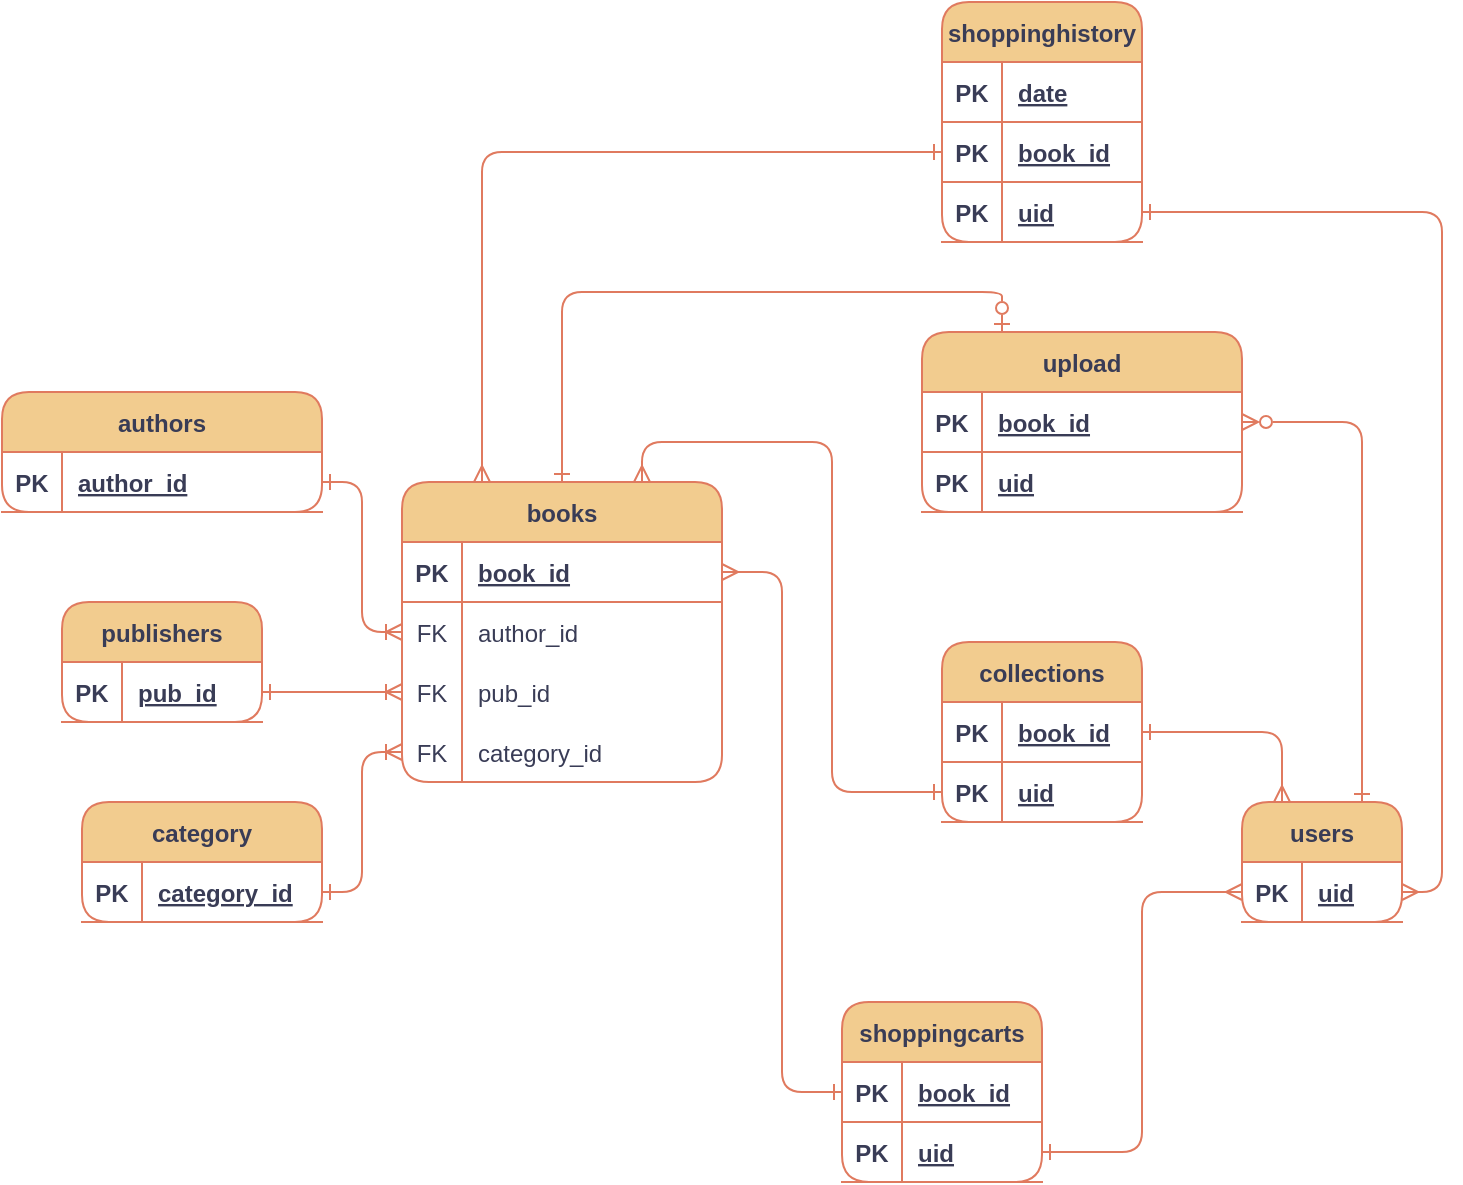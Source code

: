 <mxfile version="22.1.2" type="device">
  <diagram id="C5RBs43oDa-KdzZeNtuy" name="Page-1">
    <mxGraphModel dx="3702" dy="823" grid="1" gridSize="10" guides="1" tooltips="1" connect="1" arrows="1" fold="1" page="1" pageScale="1" pageWidth="827" pageHeight="1169" math="0" shadow="0">
      <root>
        <mxCell id="WIyWlLk6GJQsqaUBKTNV-0" />
        <mxCell id="WIyWlLk6GJQsqaUBKTNV-1" parent="WIyWlLk6GJQsqaUBKTNV-0" />
        <mxCell id="n1B3bG07Pymk0ozTTaGz-98" style="edgeStyle=orthogonalEdgeStyle;rounded=1;orthogonalLoop=1;jettySize=auto;html=1;exitX=0.75;exitY=0;exitDx=0;exitDy=0;entryX=0;entryY=0.5;entryDx=0;entryDy=0;strokeColor=#E07A5F;fontColor=default;fillColor=#F2CC8F;startArrow=ERmany;startFill=0;endArrow=ERone;endFill=0;labelBackgroundColor=none;" parent="WIyWlLk6GJQsqaUBKTNV-1" source="n1B3bG07Pymk0ozTTaGz-0" target="n1B3bG07Pymk0ozTTaGz-90" edge="1">
          <mxGeometry relative="1" as="geometry" />
        </mxCell>
        <mxCell id="n1B3bG07Pymk0ozTTaGz-100" style="edgeStyle=orthogonalEdgeStyle;rounded=1;orthogonalLoop=1;jettySize=auto;html=1;exitX=0.25;exitY=0;exitDx=0;exitDy=0;entryX=0;entryY=0.5;entryDx=0;entryDy=0;strokeColor=#E07A5F;fontColor=default;fillColor=#F2CC8F;startArrow=ERmany;startFill=0;endArrow=ERone;endFill=0;labelBackgroundColor=none;" parent="WIyWlLk6GJQsqaUBKTNV-1" source="n1B3bG07Pymk0ozTTaGz-0" target="n1B3bG07Pymk0ozTTaGz-80" edge="1">
          <mxGeometry relative="1" as="geometry" />
        </mxCell>
        <mxCell id="zCOiCKSvqBVDCVRFatO3-7" style="edgeStyle=orthogonalEdgeStyle;rounded=1;orthogonalLoop=1;jettySize=auto;html=1;exitX=0.5;exitY=0;exitDx=0;exitDy=0;entryX=0.25;entryY=0;entryDx=0;entryDy=0;strokeColor=#E07A5F;fontColor=#393C56;fillColor=#F2CC8F;startArrow=ERone;startFill=0;endArrow=ERzeroToOne;endFill=0;" edge="1" parent="WIyWlLk6GJQsqaUBKTNV-1" source="n1B3bG07Pymk0ozTTaGz-0" target="zCOiCKSvqBVDCVRFatO3-0">
          <mxGeometry relative="1" as="geometry" />
        </mxCell>
        <mxCell id="n1B3bG07Pymk0ozTTaGz-0" value="books" style="shape=table;startSize=30;container=1;collapsible=1;childLayout=tableLayout;fixedRows=1;rowLines=0;fontStyle=1;align=center;resizeLast=1;rounded=1;labelBackgroundColor=none;fillColor=#F2CC8F;strokeColor=#E07A5F;fontColor=#393C56;" parent="WIyWlLk6GJQsqaUBKTNV-1" vertex="1">
          <mxGeometry x="-2260" y="380" width="160" height="150" as="geometry" />
        </mxCell>
        <mxCell id="n1B3bG07Pymk0ozTTaGz-1" value="" style="shape=tableRow;horizontal=0;startSize=0;swimlaneHead=0;swimlaneBody=0;fillColor=none;collapsible=0;dropTarget=0;points=[[0,0.5],[1,0.5]];portConstraint=eastwest;strokeColor=#E07A5F;top=0;left=0;right=0;bottom=1;rounded=1;labelBackgroundColor=none;fontColor=#393C56;" parent="n1B3bG07Pymk0ozTTaGz-0" vertex="1">
          <mxGeometry y="30" width="160" height="30" as="geometry" />
        </mxCell>
        <mxCell id="n1B3bG07Pymk0ozTTaGz-2" value="PK" style="shape=partialRectangle;overflow=hidden;connectable=0;fillColor=none;strokeColor=#E07A5F;top=0;left=0;bottom=0;right=0;fontStyle=1;rounded=1;labelBackgroundColor=none;fontColor=#393C56;" parent="n1B3bG07Pymk0ozTTaGz-1" vertex="1">
          <mxGeometry width="30" height="30" as="geometry">
            <mxRectangle width="30" height="30" as="alternateBounds" />
          </mxGeometry>
        </mxCell>
        <mxCell id="n1B3bG07Pymk0ozTTaGz-3" value="book_id " style="shape=partialRectangle;overflow=hidden;connectable=0;fillColor=none;align=left;strokeColor=#E07A5F;top=0;left=0;bottom=0;right=0;spacingLeft=6;fontStyle=5;rounded=1;labelBackgroundColor=none;fontColor=#393C56;" parent="n1B3bG07Pymk0ozTTaGz-1" vertex="1">
          <mxGeometry x="30" width="130" height="30" as="geometry">
            <mxRectangle width="130" height="30" as="alternateBounds" />
          </mxGeometry>
        </mxCell>
        <mxCell id="n1B3bG07Pymk0ozTTaGz-4" value="" style="shape=tableRow;horizontal=0;startSize=0;swimlaneHead=0;swimlaneBody=0;fillColor=none;collapsible=0;dropTarget=0;points=[[0,0.5],[1,0.5]];portConstraint=eastwest;strokeColor=#E07A5F;top=0;left=0;right=0;bottom=0;rounded=1;labelBackgroundColor=none;fontColor=#393C56;" parent="n1B3bG07Pymk0ozTTaGz-0" vertex="1">
          <mxGeometry y="60" width="160" height="30" as="geometry" />
        </mxCell>
        <mxCell id="n1B3bG07Pymk0ozTTaGz-5" value="FK" style="shape=partialRectangle;overflow=hidden;connectable=0;fillColor=none;strokeColor=#E07A5F;top=0;left=0;bottom=0;right=0;rounded=1;labelBackgroundColor=none;fontColor=#393C56;" parent="n1B3bG07Pymk0ozTTaGz-4" vertex="1">
          <mxGeometry width="30" height="30" as="geometry">
            <mxRectangle width="30" height="30" as="alternateBounds" />
          </mxGeometry>
        </mxCell>
        <mxCell id="n1B3bG07Pymk0ozTTaGz-6" value="author_id" style="shape=partialRectangle;overflow=hidden;connectable=0;fillColor=none;align=left;strokeColor=#E07A5F;top=0;left=0;bottom=0;right=0;spacingLeft=6;rounded=1;labelBackgroundColor=none;fontColor=#393C56;" parent="n1B3bG07Pymk0ozTTaGz-4" vertex="1">
          <mxGeometry x="30" width="130" height="30" as="geometry">
            <mxRectangle width="130" height="30" as="alternateBounds" />
          </mxGeometry>
        </mxCell>
        <mxCell id="n1B3bG07Pymk0ozTTaGz-7" value="" style="shape=tableRow;horizontal=0;startSize=0;swimlaneHead=0;swimlaneBody=0;fillColor=none;collapsible=0;dropTarget=0;points=[[0,0.5],[1,0.5]];portConstraint=eastwest;strokeColor=#E07A5F;top=0;left=0;right=0;bottom=0;rounded=1;labelBackgroundColor=none;fontColor=#393C56;" parent="n1B3bG07Pymk0ozTTaGz-0" vertex="1">
          <mxGeometry y="90" width="160" height="30" as="geometry" />
        </mxCell>
        <mxCell id="n1B3bG07Pymk0ozTTaGz-8" value="FK" style="shape=partialRectangle;overflow=hidden;connectable=0;fillColor=none;strokeColor=#E07A5F;top=0;left=0;bottom=0;right=0;rounded=1;labelBackgroundColor=none;fontColor=#393C56;" parent="n1B3bG07Pymk0ozTTaGz-7" vertex="1">
          <mxGeometry width="30" height="30" as="geometry">
            <mxRectangle width="30" height="30" as="alternateBounds" />
          </mxGeometry>
        </mxCell>
        <mxCell id="n1B3bG07Pymk0ozTTaGz-9" value="pub_id" style="shape=partialRectangle;overflow=hidden;connectable=0;fillColor=none;align=left;strokeColor=#E07A5F;top=0;left=0;bottom=0;right=0;spacingLeft=6;rounded=1;labelBackgroundColor=none;fontColor=#393C56;" parent="n1B3bG07Pymk0ozTTaGz-7" vertex="1">
          <mxGeometry x="30" width="130" height="30" as="geometry">
            <mxRectangle width="130" height="30" as="alternateBounds" />
          </mxGeometry>
        </mxCell>
        <mxCell id="n1B3bG07Pymk0ozTTaGz-10" value="" style="shape=tableRow;horizontal=0;startSize=0;swimlaneHead=0;swimlaneBody=0;fillColor=none;collapsible=0;dropTarget=0;points=[[0,0.5],[1,0.5]];portConstraint=eastwest;strokeColor=#E07A5F;top=0;left=0;right=0;bottom=0;rounded=1;labelBackgroundColor=none;fontColor=#393C56;" parent="n1B3bG07Pymk0ozTTaGz-0" vertex="1">
          <mxGeometry y="120" width="160" height="30" as="geometry" />
        </mxCell>
        <mxCell id="n1B3bG07Pymk0ozTTaGz-11" value="FK" style="shape=partialRectangle;overflow=hidden;connectable=0;fillColor=none;strokeColor=#E07A5F;top=0;left=0;bottom=0;right=0;rounded=1;labelBackgroundColor=none;fontColor=#393C56;" parent="n1B3bG07Pymk0ozTTaGz-10" vertex="1">
          <mxGeometry width="30" height="30" as="geometry">
            <mxRectangle width="30" height="30" as="alternateBounds" />
          </mxGeometry>
        </mxCell>
        <mxCell id="n1B3bG07Pymk0ozTTaGz-12" value="category_id" style="shape=partialRectangle;overflow=hidden;connectable=0;fillColor=none;align=left;strokeColor=#E07A5F;top=0;left=0;bottom=0;right=0;spacingLeft=6;rounded=1;labelBackgroundColor=none;fontColor=#393C56;" parent="n1B3bG07Pymk0ozTTaGz-10" vertex="1">
          <mxGeometry x="30" width="130" height="30" as="geometry">
            <mxRectangle width="130" height="30" as="alternateBounds" />
          </mxGeometry>
        </mxCell>
        <mxCell id="n1B3bG07Pymk0ozTTaGz-53" value="authors" style="shape=table;startSize=30;container=1;collapsible=1;childLayout=tableLayout;fixedRows=1;rowLines=0;fontStyle=1;align=center;resizeLast=1;rounded=1;labelBackgroundColor=none;fillColor=#F2CC8F;strokeColor=#E07A5F;fontColor=#393C56;" parent="WIyWlLk6GJQsqaUBKTNV-1" vertex="1">
          <mxGeometry x="-2460" y="335" width="160" height="60" as="geometry" />
        </mxCell>
        <mxCell id="n1B3bG07Pymk0ozTTaGz-54" value="" style="shape=tableRow;horizontal=0;startSize=0;swimlaneHead=0;swimlaneBody=0;fillColor=none;collapsible=0;dropTarget=0;points=[[0,0.5],[1,0.5]];portConstraint=eastwest;strokeColor=#E07A5F;top=0;left=0;right=0;bottom=1;rounded=1;labelBackgroundColor=none;fontColor=#393C56;" parent="n1B3bG07Pymk0ozTTaGz-53" vertex="1">
          <mxGeometry y="30" width="160" height="30" as="geometry" />
        </mxCell>
        <mxCell id="n1B3bG07Pymk0ozTTaGz-55" value="PK" style="shape=partialRectangle;overflow=hidden;connectable=0;fillColor=none;strokeColor=#E07A5F;top=0;left=0;bottom=0;right=0;fontStyle=1;rounded=1;labelBackgroundColor=none;fontColor=#393C56;" parent="n1B3bG07Pymk0ozTTaGz-54" vertex="1">
          <mxGeometry width="30" height="30" as="geometry">
            <mxRectangle width="30" height="30" as="alternateBounds" />
          </mxGeometry>
        </mxCell>
        <mxCell id="n1B3bG07Pymk0ozTTaGz-56" value="author_id" style="shape=partialRectangle;overflow=hidden;connectable=0;fillColor=none;align=left;strokeColor=#E07A5F;top=0;left=0;bottom=0;right=0;spacingLeft=6;fontStyle=5;rounded=1;labelBackgroundColor=none;fontColor=#393C56;" parent="n1B3bG07Pymk0ozTTaGz-54" vertex="1">
          <mxGeometry x="30" width="130" height="30" as="geometry">
            <mxRectangle width="130" height="30" as="alternateBounds" />
          </mxGeometry>
        </mxCell>
        <mxCell id="n1B3bG07Pymk0ozTTaGz-57" value="publishers" style="shape=table;startSize=30;container=1;collapsible=1;childLayout=tableLayout;fixedRows=1;rowLines=0;fontStyle=1;align=center;resizeLast=1;rounded=1;labelBackgroundColor=none;fillColor=#F2CC8F;strokeColor=#E07A5F;fontColor=#393C56;" parent="WIyWlLk6GJQsqaUBKTNV-1" vertex="1">
          <mxGeometry x="-2430" y="440" width="100" height="60" as="geometry" />
        </mxCell>
        <mxCell id="n1B3bG07Pymk0ozTTaGz-58" value="" style="shape=tableRow;horizontal=0;startSize=0;swimlaneHead=0;swimlaneBody=0;fillColor=none;collapsible=0;dropTarget=0;points=[[0,0.5],[1,0.5]];portConstraint=eastwest;strokeColor=#E07A5F;top=0;left=0;right=0;bottom=1;rounded=1;labelBackgroundColor=none;fontColor=#393C56;" parent="n1B3bG07Pymk0ozTTaGz-57" vertex="1">
          <mxGeometry y="30" width="100" height="30" as="geometry" />
        </mxCell>
        <mxCell id="n1B3bG07Pymk0ozTTaGz-59" value="PK" style="shape=partialRectangle;overflow=hidden;connectable=0;fillColor=none;strokeColor=#E07A5F;top=0;left=0;bottom=0;right=0;fontStyle=1;rounded=1;labelBackgroundColor=none;fontColor=#393C56;" parent="n1B3bG07Pymk0ozTTaGz-58" vertex="1">
          <mxGeometry width="30" height="30" as="geometry">
            <mxRectangle width="30" height="30" as="alternateBounds" />
          </mxGeometry>
        </mxCell>
        <mxCell id="n1B3bG07Pymk0ozTTaGz-60" value="pub_id" style="shape=partialRectangle;overflow=hidden;connectable=0;fillColor=none;align=left;strokeColor=#E07A5F;top=0;left=0;bottom=0;right=0;spacingLeft=6;fontStyle=5;rounded=1;labelBackgroundColor=none;fontColor=#393C56;" parent="n1B3bG07Pymk0ozTTaGz-58" vertex="1">
          <mxGeometry x="30" width="70" height="30" as="geometry">
            <mxRectangle width="70" height="30" as="alternateBounds" />
          </mxGeometry>
        </mxCell>
        <mxCell id="n1B3bG07Pymk0ozTTaGz-61" value="category" style="shape=table;startSize=30;container=1;collapsible=1;childLayout=tableLayout;fixedRows=1;rowLines=0;fontStyle=1;align=center;resizeLast=1;rounded=1;labelBackgroundColor=none;fillColor=#F2CC8F;strokeColor=#E07A5F;fontColor=#393C56;" parent="WIyWlLk6GJQsqaUBKTNV-1" vertex="1">
          <mxGeometry x="-2420" y="540" width="120" height="60" as="geometry" />
        </mxCell>
        <mxCell id="n1B3bG07Pymk0ozTTaGz-62" value="" style="shape=tableRow;horizontal=0;startSize=0;swimlaneHead=0;swimlaneBody=0;fillColor=none;collapsible=0;dropTarget=0;points=[[0,0.5],[1,0.5]];portConstraint=eastwest;strokeColor=#E07A5F;top=0;left=0;right=0;bottom=1;rounded=1;labelBackgroundColor=none;fontColor=#393C56;" parent="n1B3bG07Pymk0ozTTaGz-61" vertex="1">
          <mxGeometry y="30" width="120" height="30" as="geometry" />
        </mxCell>
        <mxCell id="n1B3bG07Pymk0ozTTaGz-63" value="PK" style="shape=partialRectangle;overflow=hidden;connectable=0;fillColor=none;strokeColor=#E07A5F;top=0;left=0;bottom=0;right=0;fontStyle=1;rounded=1;labelBackgroundColor=none;fontColor=#393C56;" parent="n1B3bG07Pymk0ozTTaGz-62" vertex="1">
          <mxGeometry width="30" height="30" as="geometry">
            <mxRectangle width="30" height="30" as="alternateBounds" />
          </mxGeometry>
        </mxCell>
        <mxCell id="n1B3bG07Pymk0ozTTaGz-64" value="category_id" style="shape=partialRectangle;overflow=hidden;connectable=0;fillColor=none;align=left;strokeColor=#E07A5F;top=0;left=0;bottom=0;right=0;spacingLeft=6;fontStyle=5;rounded=1;labelBackgroundColor=none;fontColor=#393C56;" parent="n1B3bG07Pymk0ozTTaGz-62" vertex="1">
          <mxGeometry x="30" width="90" height="30" as="geometry">
            <mxRectangle width="90" height="30" as="alternateBounds" />
          </mxGeometry>
        </mxCell>
        <mxCell id="n1B3bG07Pymk0ozTTaGz-65" value="users" style="shape=table;startSize=30;container=1;collapsible=1;childLayout=tableLayout;fixedRows=1;rowLines=0;fontStyle=1;align=center;resizeLast=1;rounded=1;labelBackgroundColor=none;fillColor=#F2CC8F;strokeColor=#E07A5F;fontColor=#393C56;" parent="WIyWlLk6GJQsqaUBKTNV-1" vertex="1">
          <mxGeometry x="-1840" y="540" width="80" height="60" as="geometry" />
        </mxCell>
        <mxCell id="n1B3bG07Pymk0ozTTaGz-66" value="" style="shape=tableRow;horizontal=0;startSize=0;swimlaneHead=0;swimlaneBody=0;fillColor=none;collapsible=0;dropTarget=0;points=[[0,0.5],[1,0.5]];portConstraint=eastwest;strokeColor=#E07A5F;top=0;left=0;right=0;bottom=1;rounded=1;labelBackgroundColor=none;fontColor=#393C56;" parent="n1B3bG07Pymk0ozTTaGz-65" vertex="1">
          <mxGeometry y="30" width="80" height="30" as="geometry" />
        </mxCell>
        <mxCell id="n1B3bG07Pymk0ozTTaGz-67" value="PK" style="shape=partialRectangle;overflow=hidden;connectable=0;fillColor=none;strokeColor=#E07A5F;top=0;left=0;bottom=0;right=0;fontStyle=1;rounded=1;labelBackgroundColor=none;fontColor=#393C56;" parent="n1B3bG07Pymk0ozTTaGz-66" vertex="1">
          <mxGeometry width="30" height="30" as="geometry">
            <mxRectangle width="30" height="30" as="alternateBounds" />
          </mxGeometry>
        </mxCell>
        <mxCell id="n1B3bG07Pymk0ozTTaGz-68" value="uid" style="shape=partialRectangle;overflow=hidden;connectable=0;fillColor=none;align=left;strokeColor=#E07A5F;top=0;left=0;bottom=0;right=0;spacingLeft=6;fontStyle=5;rounded=1;labelBackgroundColor=none;fontColor=#393C56;" parent="n1B3bG07Pymk0ozTTaGz-66" vertex="1">
          <mxGeometry x="30" width="50" height="30" as="geometry">
            <mxRectangle width="50" height="30" as="alternateBounds" />
          </mxGeometry>
        </mxCell>
        <mxCell id="n1B3bG07Pymk0ozTTaGz-69" value="shoppingcarts" style="shape=table;startSize=30;container=1;collapsible=1;childLayout=tableLayout;fixedRows=1;rowLines=0;fontStyle=1;align=center;resizeLast=1;rounded=1;labelBackgroundColor=none;fillColor=#F2CC8F;strokeColor=#E07A5F;fontColor=#393C56;" parent="WIyWlLk6GJQsqaUBKTNV-1" vertex="1">
          <mxGeometry x="-2040" y="640" width="100" height="90" as="geometry" />
        </mxCell>
        <mxCell id="n1B3bG07Pymk0ozTTaGz-70" value="" style="shape=tableRow;horizontal=0;startSize=0;swimlaneHead=0;swimlaneBody=0;fillColor=none;collapsible=0;dropTarget=0;points=[[0,0.5],[1,0.5]];portConstraint=eastwest;strokeColor=#E07A5F;top=0;left=0;right=0;bottom=1;rounded=1;labelBackgroundColor=none;fontColor=#393C56;" parent="n1B3bG07Pymk0ozTTaGz-69" vertex="1">
          <mxGeometry y="30" width="100" height="30" as="geometry" />
        </mxCell>
        <mxCell id="n1B3bG07Pymk0ozTTaGz-71" value="PK" style="shape=partialRectangle;overflow=hidden;connectable=0;fillColor=none;strokeColor=#E07A5F;top=0;left=0;bottom=0;right=0;fontStyle=1;rounded=1;labelBackgroundColor=none;fontColor=#393C56;" parent="n1B3bG07Pymk0ozTTaGz-70" vertex="1">
          <mxGeometry width="30" height="30" as="geometry">
            <mxRectangle width="30" height="30" as="alternateBounds" />
          </mxGeometry>
        </mxCell>
        <mxCell id="n1B3bG07Pymk0ozTTaGz-72" value="book_id" style="shape=partialRectangle;overflow=hidden;connectable=0;fillColor=none;align=left;strokeColor=#E07A5F;top=0;left=0;bottom=0;right=0;spacingLeft=6;fontStyle=5;rounded=1;labelBackgroundColor=none;fontColor=#393C56;" parent="n1B3bG07Pymk0ozTTaGz-70" vertex="1">
          <mxGeometry x="30" width="70" height="30" as="geometry">
            <mxRectangle width="70" height="30" as="alternateBounds" />
          </mxGeometry>
        </mxCell>
        <mxCell id="n1B3bG07Pymk0ozTTaGz-73" value="" style="shape=tableRow;horizontal=0;startSize=0;swimlaneHead=0;swimlaneBody=0;fillColor=none;collapsible=0;dropTarget=0;points=[[0,0.5],[1,0.5]];portConstraint=eastwest;strokeColor=#E07A5F;top=0;left=0;right=0;bottom=1;rounded=1;labelBackgroundColor=none;fontColor=#393C56;" parent="n1B3bG07Pymk0ozTTaGz-69" vertex="1">
          <mxGeometry y="60" width="100" height="30" as="geometry" />
        </mxCell>
        <mxCell id="n1B3bG07Pymk0ozTTaGz-74" value="PK" style="shape=partialRectangle;overflow=hidden;connectable=0;fillColor=none;strokeColor=#E07A5F;top=0;left=0;bottom=0;right=0;fontStyle=1;rounded=1;labelBackgroundColor=none;fontColor=#393C56;" parent="n1B3bG07Pymk0ozTTaGz-73" vertex="1">
          <mxGeometry width="30" height="30" as="geometry">
            <mxRectangle width="30" height="30" as="alternateBounds" />
          </mxGeometry>
        </mxCell>
        <mxCell id="n1B3bG07Pymk0ozTTaGz-75" value="uid " style="shape=partialRectangle;overflow=hidden;connectable=0;fillColor=none;align=left;strokeColor=#E07A5F;top=0;left=0;bottom=0;right=0;spacingLeft=6;fontStyle=5;rounded=1;labelBackgroundColor=none;fontColor=#393C56;" parent="n1B3bG07Pymk0ozTTaGz-73" vertex="1">
          <mxGeometry x="30" width="70" height="30" as="geometry">
            <mxRectangle width="70" height="30" as="alternateBounds" />
          </mxGeometry>
        </mxCell>
        <mxCell id="n1B3bG07Pymk0ozTTaGz-76" value="shoppinghistory" style="shape=table;startSize=30;container=1;collapsible=1;childLayout=tableLayout;fixedRows=1;rowLines=0;fontStyle=1;align=center;resizeLast=1;rounded=1;labelBackgroundColor=none;fillColor=#F2CC8F;strokeColor=#E07A5F;fontColor=#393C56;" parent="WIyWlLk6GJQsqaUBKTNV-1" vertex="1">
          <mxGeometry x="-1990" y="140" width="100" height="120" as="geometry" />
        </mxCell>
        <mxCell id="n1B3bG07Pymk0ozTTaGz-77" value="" style="shape=tableRow;horizontal=0;startSize=0;swimlaneHead=0;swimlaneBody=0;fillColor=none;collapsible=0;dropTarget=0;points=[[0,0.5],[1,0.5]];portConstraint=eastwest;strokeColor=#E07A5F;top=0;left=0;right=0;bottom=1;rounded=1;labelBackgroundColor=none;fontColor=#393C56;" parent="n1B3bG07Pymk0ozTTaGz-76" vertex="1">
          <mxGeometry y="30" width="100" height="30" as="geometry" />
        </mxCell>
        <mxCell id="n1B3bG07Pymk0ozTTaGz-78" value="PK" style="shape=partialRectangle;overflow=hidden;connectable=0;fillColor=none;strokeColor=#E07A5F;top=0;left=0;bottom=0;right=0;fontStyle=1;rounded=1;labelBackgroundColor=none;fontColor=#393C56;" parent="n1B3bG07Pymk0ozTTaGz-77" vertex="1">
          <mxGeometry width="30" height="30" as="geometry">
            <mxRectangle width="30" height="30" as="alternateBounds" />
          </mxGeometry>
        </mxCell>
        <mxCell id="n1B3bG07Pymk0ozTTaGz-79" value="date" style="shape=partialRectangle;overflow=hidden;connectable=0;fillColor=none;align=left;strokeColor=#E07A5F;top=0;left=0;bottom=0;right=0;spacingLeft=6;fontStyle=5;rounded=1;labelBackgroundColor=none;fontColor=#393C56;" parent="n1B3bG07Pymk0ozTTaGz-77" vertex="1">
          <mxGeometry x="30" width="70" height="30" as="geometry">
            <mxRectangle width="70" height="30" as="alternateBounds" />
          </mxGeometry>
        </mxCell>
        <mxCell id="n1B3bG07Pymk0ozTTaGz-80" value="" style="shape=tableRow;horizontal=0;startSize=0;swimlaneHead=0;swimlaneBody=0;fillColor=none;collapsible=0;dropTarget=0;points=[[0,0.5],[1,0.5]];portConstraint=eastwest;strokeColor=#E07A5F;top=0;left=0;right=0;bottom=1;rounded=1;labelBackgroundColor=none;fontColor=#393C56;" parent="n1B3bG07Pymk0ozTTaGz-76" vertex="1">
          <mxGeometry y="60" width="100" height="30" as="geometry" />
        </mxCell>
        <mxCell id="n1B3bG07Pymk0ozTTaGz-81" value="PK" style="shape=partialRectangle;overflow=hidden;connectable=0;fillColor=none;strokeColor=#E07A5F;top=0;left=0;bottom=0;right=0;fontStyle=1;rounded=1;labelBackgroundColor=none;fontColor=#393C56;" parent="n1B3bG07Pymk0ozTTaGz-80" vertex="1">
          <mxGeometry width="30" height="30" as="geometry">
            <mxRectangle width="30" height="30" as="alternateBounds" />
          </mxGeometry>
        </mxCell>
        <mxCell id="n1B3bG07Pymk0ozTTaGz-82" value="book_id " style="shape=partialRectangle;overflow=hidden;connectable=0;fillColor=none;align=left;strokeColor=#E07A5F;top=0;left=0;bottom=0;right=0;spacingLeft=6;fontStyle=5;rounded=1;labelBackgroundColor=none;fontColor=#393C56;" parent="n1B3bG07Pymk0ozTTaGz-80" vertex="1">
          <mxGeometry x="30" width="70" height="30" as="geometry">
            <mxRectangle width="70" height="30" as="alternateBounds" />
          </mxGeometry>
        </mxCell>
        <mxCell id="n1B3bG07Pymk0ozTTaGz-83" value="" style="shape=tableRow;horizontal=0;startSize=0;swimlaneHead=0;swimlaneBody=0;fillColor=none;collapsible=0;dropTarget=0;points=[[0,0.5],[1,0.5]];portConstraint=eastwest;strokeColor=#E07A5F;top=0;left=0;right=0;bottom=1;rounded=1;labelBackgroundColor=none;fontColor=#393C56;" parent="n1B3bG07Pymk0ozTTaGz-76" vertex="1">
          <mxGeometry y="90" width="100" height="30" as="geometry" />
        </mxCell>
        <mxCell id="n1B3bG07Pymk0ozTTaGz-84" value="PK" style="shape=partialRectangle;overflow=hidden;connectable=0;fillColor=none;strokeColor=#E07A5F;top=0;left=0;bottom=0;right=0;fontStyle=1;rounded=1;labelBackgroundColor=none;fontColor=#393C56;" parent="n1B3bG07Pymk0ozTTaGz-83" vertex="1">
          <mxGeometry width="30" height="30" as="geometry">
            <mxRectangle width="30" height="30" as="alternateBounds" />
          </mxGeometry>
        </mxCell>
        <mxCell id="n1B3bG07Pymk0ozTTaGz-85" value="uid " style="shape=partialRectangle;overflow=hidden;connectable=0;fillColor=none;align=left;strokeColor=#E07A5F;top=0;left=0;bottom=0;right=0;spacingLeft=6;fontStyle=5;rounded=1;labelBackgroundColor=none;fontColor=#393C56;" parent="n1B3bG07Pymk0ozTTaGz-83" vertex="1">
          <mxGeometry x="30" width="70" height="30" as="geometry">
            <mxRectangle width="70" height="30" as="alternateBounds" />
          </mxGeometry>
        </mxCell>
        <mxCell id="n1B3bG07Pymk0ozTTaGz-86" value="collections" style="shape=table;startSize=30;container=1;collapsible=1;childLayout=tableLayout;fixedRows=1;rowLines=0;fontStyle=1;align=center;resizeLast=1;rounded=1;labelBackgroundColor=none;fillColor=#F2CC8F;strokeColor=#E07A5F;fontColor=#393C56;" parent="WIyWlLk6GJQsqaUBKTNV-1" vertex="1">
          <mxGeometry x="-1990" y="460" width="100" height="90" as="geometry" />
        </mxCell>
        <mxCell id="n1B3bG07Pymk0ozTTaGz-87" value="" style="shape=tableRow;horizontal=0;startSize=0;swimlaneHead=0;swimlaneBody=0;fillColor=none;collapsible=0;dropTarget=0;points=[[0,0.5],[1,0.5]];portConstraint=eastwest;strokeColor=#E07A5F;top=0;left=0;right=0;bottom=1;rounded=1;labelBackgroundColor=none;fontColor=#393C56;" parent="n1B3bG07Pymk0ozTTaGz-86" vertex="1">
          <mxGeometry y="30" width="100" height="30" as="geometry" />
        </mxCell>
        <mxCell id="n1B3bG07Pymk0ozTTaGz-88" value="PK" style="shape=partialRectangle;overflow=hidden;connectable=0;fillColor=none;strokeColor=#E07A5F;top=0;left=0;bottom=0;right=0;fontStyle=1;rounded=1;labelBackgroundColor=none;fontColor=#393C56;" parent="n1B3bG07Pymk0ozTTaGz-87" vertex="1">
          <mxGeometry width="30" height="30" as="geometry">
            <mxRectangle width="30" height="30" as="alternateBounds" />
          </mxGeometry>
        </mxCell>
        <mxCell id="n1B3bG07Pymk0ozTTaGz-89" value="book_id" style="shape=partialRectangle;overflow=hidden;connectable=0;fillColor=none;align=left;strokeColor=#E07A5F;top=0;left=0;bottom=0;right=0;spacingLeft=6;fontStyle=5;rounded=1;labelBackgroundColor=none;fontColor=#393C56;" parent="n1B3bG07Pymk0ozTTaGz-87" vertex="1">
          <mxGeometry x="30" width="70" height="30" as="geometry">
            <mxRectangle width="70" height="30" as="alternateBounds" />
          </mxGeometry>
        </mxCell>
        <mxCell id="n1B3bG07Pymk0ozTTaGz-90" value="" style="shape=tableRow;horizontal=0;startSize=0;swimlaneHead=0;swimlaneBody=0;fillColor=none;collapsible=0;dropTarget=0;points=[[0,0.5],[1,0.5]];portConstraint=eastwest;strokeColor=#E07A5F;top=0;left=0;right=0;bottom=1;rounded=1;labelBackgroundColor=none;fontColor=#393C56;" parent="n1B3bG07Pymk0ozTTaGz-86" vertex="1">
          <mxGeometry y="60" width="100" height="30" as="geometry" />
        </mxCell>
        <mxCell id="n1B3bG07Pymk0ozTTaGz-91" value="PK" style="shape=partialRectangle;overflow=hidden;connectable=0;fillColor=none;strokeColor=#E07A5F;top=0;left=0;bottom=0;right=0;fontStyle=1;rounded=1;labelBackgroundColor=none;fontColor=#393C56;" parent="n1B3bG07Pymk0ozTTaGz-90" vertex="1">
          <mxGeometry width="30" height="30" as="geometry">
            <mxRectangle width="30" height="30" as="alternateBounds" />
          </mxGeometry>
        </mxCell>
        <mxCell id="n1B3bG07Pymk0ozTTaGz-92" value="uid " style="shape=partialRectangle;overflow=hidden;connectable=0;fillColor=none;align=left;strokeColor=#E07A5F;top=0;left=0;bottom=0;right=0;spacingLeft=6;fontStyle=5;rounded=1;labelBackgroundColor=none;fontColor=#393C56;" parent="n1B3bG07Pymk0ozTTaGz-90" vertex="1">
          <mxGeometry x="30" width="70" height="30" as="geometry">
            <mxRectangle width="70" height="30" as="alternateBounds" />
          </mxGeometry>
        </mxCell>
        <mxCell id="n1B3bG07Pymk0ozTTaGz-93" style="edgeStyle=orthogonalEdgeStyle;rounded=1;orthogonalLoop=1;jettySize=auto;html=1;exitX=1;exitY=0.5;exitDx=0;exitDy=0;entryX=0;entryY=0.5;entryDx=0;entryDy=0;strokeColor=#E07A5F;fontColor=default;fillColor=#F2CC8F;startArrow=ERone;startFill=0;endArrow=ERoneToMany;endFill=0;labelBackgroundColor=none;" parent="WIyWlLk6GJQsqaUBKTNV-1" source="n1B3bG07Pymk0ozTTaGz-62" target="n1B3bG07Pymk0ozTTaGz-10" edge="1">
          <mxGeometry relative="1" as="geometry" />
        </mxCell>
        <mxCell id="n1B3bG07Pymk0ozTTaGz-94" style="edgeStyle=orthogonalEdgeStyle;rounded=1;orthogonalLoop=1;jettySize=auto;html=1;exitX=1;exitY=0.5;exitDx=0;exitDy=0;entryX=0;entryY=0.5;entryDx=0;entryDy=0;strokeColor=#E07A5F;fontColor=default;fillColor=#F2CC8F;startArrow=ERone;startFill=0;endArrow=ERoneToMany;endFill=0;labelBackgroundColor=none;" parent="WIyWlLk6GJQsqaUBKTNV-1" source="n1B3bG07Pymk0ozTTaGz-58" target="n1B3bG07Pymk0ozTTaGz-7" edge="1">
          <mxGeometry relative="1" as="geometry" />
        </mxCell>
        <mxCell id="n1B3bG07Pymk0ozTTaGz-95" style="edgeStyle=orthogonalEdgeStyle;rounded=1;orthogonalLoop=1;jettySize=auto;html=1;exitX=1;exitY=0.5;exitDx=0;exitDy=0;entryX=0;entryY=0.5;entryDx=0;entryDy=0;strokeColor=#E07A5F;fontColor=default;fillColor=#F2CC8F;startArrow=ERone;startFill=0;endArrow=ERoneToMany;endFill=0;labelBackgroundColor=none;" parent="WIyWlLk6GJQsqaUBKTNV-1" source="n1B3bG07Pymk0ozTTaGz-54" target="n1B3bG07Pymk0ozTTaGz-4" edge="1">
          <mxGeometry relative="1" as="geometry" />
        </mxCell>
        <mxCell id="n1B3bG07Pymk0ozTTaGz-96" style="edgeStyle=orthogonalEdgeStyle;rounded=1;orthogonalLoop=1;jettySize=auto;html=1;exitX=1;exitY=0.5;exitDx=0;exitDy=0;entryX=0;entryY=0.5;entryDx=0;entryDy=0;strokeColor=#E07A5F;fontColor=default;fillColor=#F2CC8F;startArrow=ERmany;startFill=0;endArrow=ERone;endFill=0;labelBackgroundColor=none;" parent="WIyWlLk6GJQsqaUBKTNV-1" source="n1B3bG07Pymk0ozTTaGz-1" target="n1B3bG07Pymk0ozTTaGz-70" edge="1">
          <mxGeometry relative="1" as="geometry" />
        </mxCell>
        <mxCell id="n1B3bG07Pymk0ozTTaGz-97" style="edgeStyle=orthogonalEdgeStyle;rounded=1;orthogonalLoop=1;jettySize=auto;html=1;exitX=1;exitY=0.5;exitDx=0;exitDy=0;entryX=0;entryY=0.5;entryDx=0;entryDy=0;strokeColor=#E07A5F;fontColor=default;fillColor=#F2CC8F;startArrow=ERone;startFill=0;endArrow=ERmany;endFill=0;labelBackgroundColor=none;" parent="WIyWlLk6GJQsqaUBKTNV-1" source="n1B3bG07Pymk0ozTTaGz-73" target="n1B3bG07Pymk0ozTTaGz-66" edge="1">
          <mxGeometry relative="1" as="geometry" />
        </mxCell>
        <mxCell id="n1B3bG07Pymk0ozTTaGz-99" style="edgeStyle=orthogonalEdgeStyle;rounded=1;orthogonalLoop=1;jettySize=auto;html=1;exitX=1;exitY=0.5;exitDx=0;exitDy=0;entryX=0.25;entryY=0;entryDx=0;entryDy=0;strokeColor=#E07A5F;fontColor=default;fillColor=#F2CC8F;startArrow=ERone;startFill=0;endArrow=ERmany;endFill=0;labelBackgroundColor=none;" parent="WIyWlLk6GJQsqaUBKTNV-1" source="n1B3bG07Pymk0ozTTaGz-87" target="n1B3bG07Pymk0ozTTaGz-65" edge="1">
          <mxGeometry relative="1" as="geometry" />
        </mxCell>
        <mxCell id="n1B3bG07Pymk0ozTTaGz-101" style="edgeStyle=orthogonalEdgeStyle;rounded=1;orthogonalLoop=1;jettySize=auto;html=1;exitX=1;exitY=0.5;exitDx=0;exitDy=0;strokeColor=#E07A5F;fontColor=default;fillColor=#F2CC8F;entryX=1;entryY=0.5;entryDx=0;entryDy=0;startArrow=ERone;startFill=0;endArrow=ERmany;endFill=0;labelBackgroundColor=none;" parent="WIyWlLk6GJQsqaUBKTNV-1" source="n1B3bG07Pymk0ozTTaGz-83" target="n1B3bG07Pymk0ozTTaGz-66" edge="1">
          <mxGeometry relative="1" as="geometry">
            <mxPoint x="-1000" y="400" as="targetPoint" />
          </mxGeometry>
        </mxCell>
        <mxCell id="zCOiCKSvqBVDCVRFatO3-0" value="upload" style="shape=table;startSize=30;container=1;collapsible=1;childLayout=tableLayout;fixedRows=1;rowLines=0;fontStyle=1;align=center;resizeLast=1;rounded=1;labelBackgroundColor=none;fillColor=#F2CC8F;strokeColor=#E07A5F;fontColor=#393C56;" vertex="1" parent="WIyWlLk6GJQsqaUBKTNV-1">
          <mxGeometry x="-2000" y="305" width="160" height="90" as="geometry" />
        </mxCell>
        <mxCell id="zCOiCKSvqBVDCVRFatO3-1" value="" style="shape=tableRow;horizontal=0;startSize=0;swimlaneHead=0;swimlaneBody=0;fillColor=none;collapsible=0;dropTarget=0;points=[[0,0.5],[1,0.5]];portConstraint=eastwest;strokeColor=#E07A5F;top=0;left=0;right=0;bottom=1;rounded=1;labelBackgroundColor=none;fontColor=#393C56;" vertex="1" parent="zCOiCKSvqBVDCVRFatO3-0">
          <mxGeometry y="30" width="160" height="30" as="geometry" />
        </mxCell>
        <mxCell id="zCOiCKSvqBVDCVRFatO3-2" value="PK" style="shape=partialRectangle;overflow=hidden;connectable=0;fillColor=none;strokeColor=#E07A5F;top=0;left=0;bottom=0;right=0;fontStyle=1;rounded=1;labelBackgroundColor=none;fontColor=#393C56;" vertex="1" parent="zCOiCKSvqBVDCVRFatO3-1">
          <mxGeometry width="30" height="30" as="geometry">
            <mxRectangle width="30" height="30" as="alternateBounds" />
          </mxGeometry>
        </mxCell>
        <mxCell id="zCOiCKSvqBVDCVRFatO3-3" value="book_id" style="shape=partialRectangle;overflow=hidden;connectable=0;fillColor=none;align=left;strokeColor=#E07A5F;top=0;left=0;bottom=0;right=0;spacingLeft=6;fontStyle=5;rounded=1;labelBackgroundColor=none;fontColor=#393C56;" vertex="1" parent="zCOiCKSvqBVDCVRFatO3-1">
          <mxGeometry x="30" width="130" height="30" as="geometry">
            <mxRectangle width="130" height="30" as="alternateBounds" />
          </mxGeometry>
        </mxCell>
        <mxCell id="zCOiCKSvqBVDCVRFatO3-4" value="" style="shape=tableRow;horizontal=0;startSize=0;swimlaneHead=0;swimlaneBody=0;fillColor=none;collapsible=0;dropTarget=0;points=[[0,0.5],[1,0.5]];portConstraint=eastwest;strokeColor=#E07A5F;top=0;left=0;right=0;bottom=1;rounded=1;labelBackgroundColor=none;fontColor=#393C56;" vertex="1" parent="zCOiCKSvqBVDCVRFatO3-0">
          <mxGeometry y="60" width="160" height="30" as="geometry" />
        </mxCell>
        <mxCell id="zCOiCKSvqBVDCVRFatO3-5" value="PK" style="shape=partialRectangle;overflow=hidden;connectable=0;fillColor=none;strokeColor=#E07A5F;top=0;left=0;bottom=0;right=0;fontStyle=1;rounded=1;labelBackgroundColor=none;fontColor=#393C56;" vertex="1" parent="zCOiCKSvqBVDCVRFatO3-4">
          <mxGeometry width="30" height="30" as="geometry">
            <mxRectangle width="30" height="30" as="alternateBounds" />
          </mxGeometry>
        </mxCell>
        <mxCell id="zCOiCKSvqBVDCVRFatO3-6" value="uid " style="shape=partialRectangle;overflow=hidden;connectable=0;fillColor=none;align=left;strokeColor=#E07A5F;top=0;left=0;bottom=0;right=0;spacingLeft=6;fontStyle=5;rounded=1;labelBackgroundColor=none;fontColor=#393C56;" vertex="1" parent="zCOiCKSvqBVDCVRFatO3-4">
          <mxGeometry x="30" width="130" height="30" as="geometry">
            <mxRectangle width="130" height="30" as="alternateBounds" />
          </mxGeometry>
        </mxCell>
        <mxCell id="zCOiCKSvqBVDCVRFatO3-8" style="edgeStyle=orthogonalEdgeStyle;rounded=1;orthogonalLoop=1;jettySize=auto;html=1;exitX=1;exitY=0.5;exitDx=0;exitDy=0;entryX=0.75;entryY=0;entryDx=0;entryDy=0;strokeColor=#E07A5F;fontColor=#393C56;fillColor=#F2CC8F;startArrow=ERzeroToMany;startFill=0;endArrow=ERone;endFill=0;" edge="1" parent="WIyWlLk6GJQsqaUBKTNV-1" source="zCOiCKSvqBVDCVRFatO3-1" target="n1B3bG07Pymk0ozTTaGz-65">
          <mxGeometry relative="1" as="geometry" />
        </mxCell>
      </root>
    </mxGraphModel>
  </diagram>
</mxfile>
